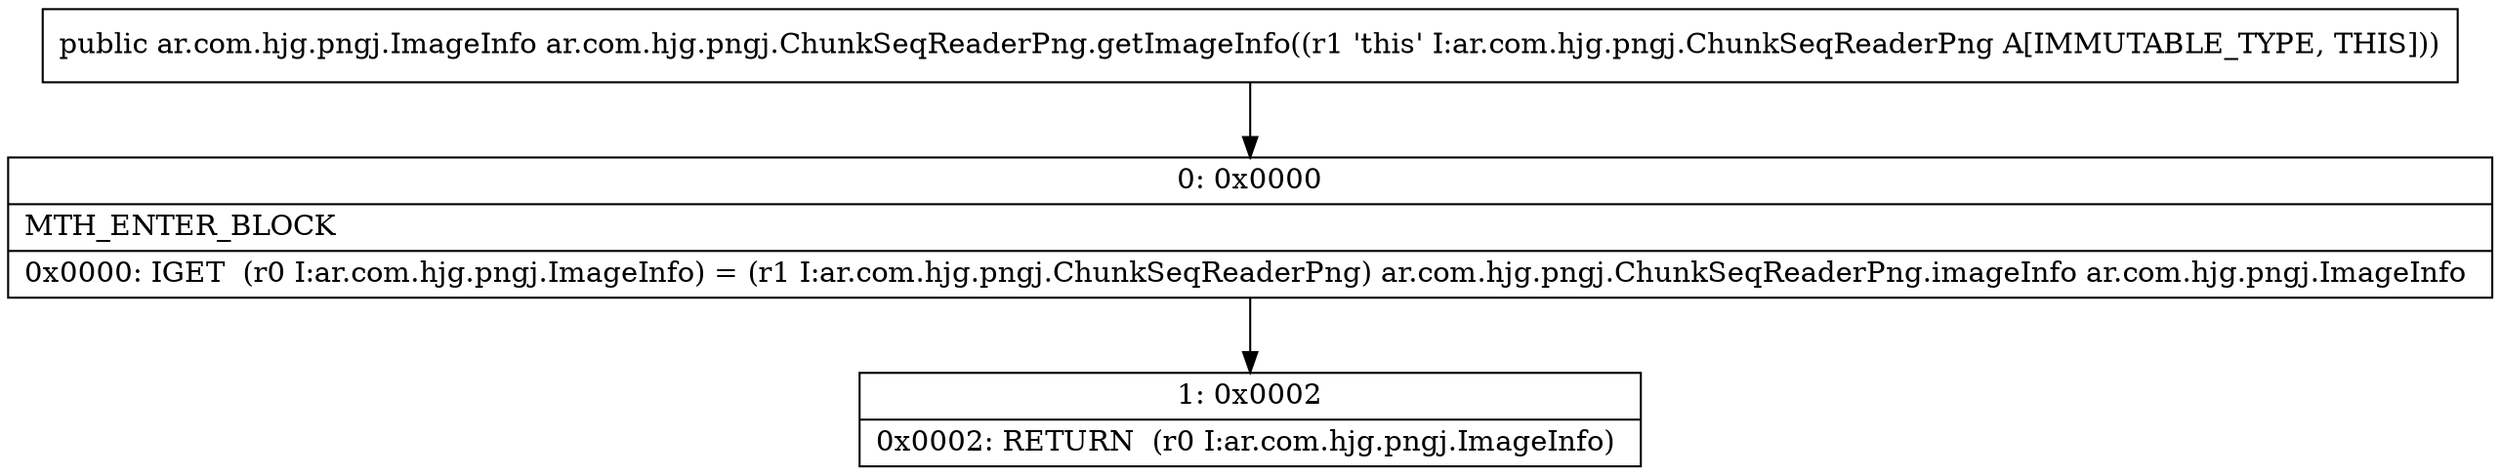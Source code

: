 digraph "CFG forar.com.hjg.pngj.ChunkSeqReaderPng.getImageInfo()Lar\/com\/hjg\/pngj\/ImageInfo;" {
Node_0 [shape=record,label="{0\:\ 0x0000|MTH_ENTER_BLOCK\l|0x0000: IGET  (r0 I:ar.com.hjg.pngj.ImageInfo) = (r1 I:ar.com.hjg.pngj.ChunkSeqReaderPng) ar.com.hjg.pngj.ChunkSeqReaderPng.imageInfo ar.com.hjg.pngj.ImageInfo \l}"];
Node_1 [shape=record,label="{1\:\ 0x0002|0x0002: RETURN  (r0 I:ar.com.hjg.pngj.ImageInfo) \l}"];
MethodNode[shape=record,label="{public ar.com.hjg.pngj.ImageInfo ar.com.hjg.pngj.ChunkSeqReaderPng.getImageInfo((r1 'this' I:ar.com.hjg.pngj.ChunkSeqReaderPng A[IMMUTABLE_TYPE, THIS])) }"];
MethodNode -> Node_0;
Node_0 -> Node_1;
}


